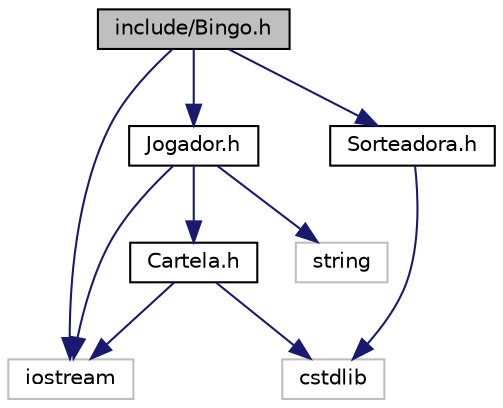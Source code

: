 digraph "include/Bingo.h"
{
  edge [fontname="Helvetica",fontsize="10",labelfontname="Helvetica",labelfontsize="10"];
  node [fontname="Helvetica",fontsize="10",shape=record];
  Node1 [label="include/Bingo.h",height=0.2,width=0.4,color="black", fillcolor="grey75", style="filled", fontcolor="black"];
  Node1 -> Node2 [color="midnightblue",fontsize="10",style="solid",fontname="Helvetica"];
  Node2 [label="iostream",height=0.2,width=0.4,color="grey75", fillcolor="white", style="filled"];
  Node1 -> Node3 [color="midnightblue",fontsize="10",style="solid",fontname="Helvetica"];
  Node3 [label="Jogador.h",height=0.2,width=0.4,color="black", fillcolor="white", style="filled",URL="$Jogador_8h.html"];
  Node3 -> Node4 [color="midnightblue",fontsize="10",style="solid",fontname="Helvetica"];
  Node4 [label="Cartela.h",height=0.2,width=0.4,color="black", fillcolor="white", style="filled",URL="$Cartela_8h.html"];
  Node4 -> Node5 [color="midnightblue",fontsize="10",style="solid",fontname="Helvetica"];
  Node5 [label="cstdlib",height=0.2,width=0.4,color="grey75", fillcolor="white", style="filled"];
  Node4 -> Node2 [color="midnightblue",fontsize="10",style="solid",fontname="Helvetica"];
  Node3 -> Node6 [color="midnightblue",fontsize="10",style="solid",fontname="Helvetica"];
  Node6 [label="string",height=0.2,width=0.4,color="grey75", fillcolor="white", style="filled"];
  Node3 -> Node2 [color="midnightblue",fontsize="10",style="solid",fontname="Helvetica"];
  Node1 -> Node7 [color="midnightblue",fontsize="10",style="solid",fontname="Helvetica"];
  Node7 [label="Sorteadora.h",height=0.2,width=0.4,color="black", fillcolor="white", style="filled",URL="$Sorteadora_8h.html"];
  Node7 -> Node5 [color="midnightblue",fontsize="10",style="solid",fontname="Helvetica"];
}
